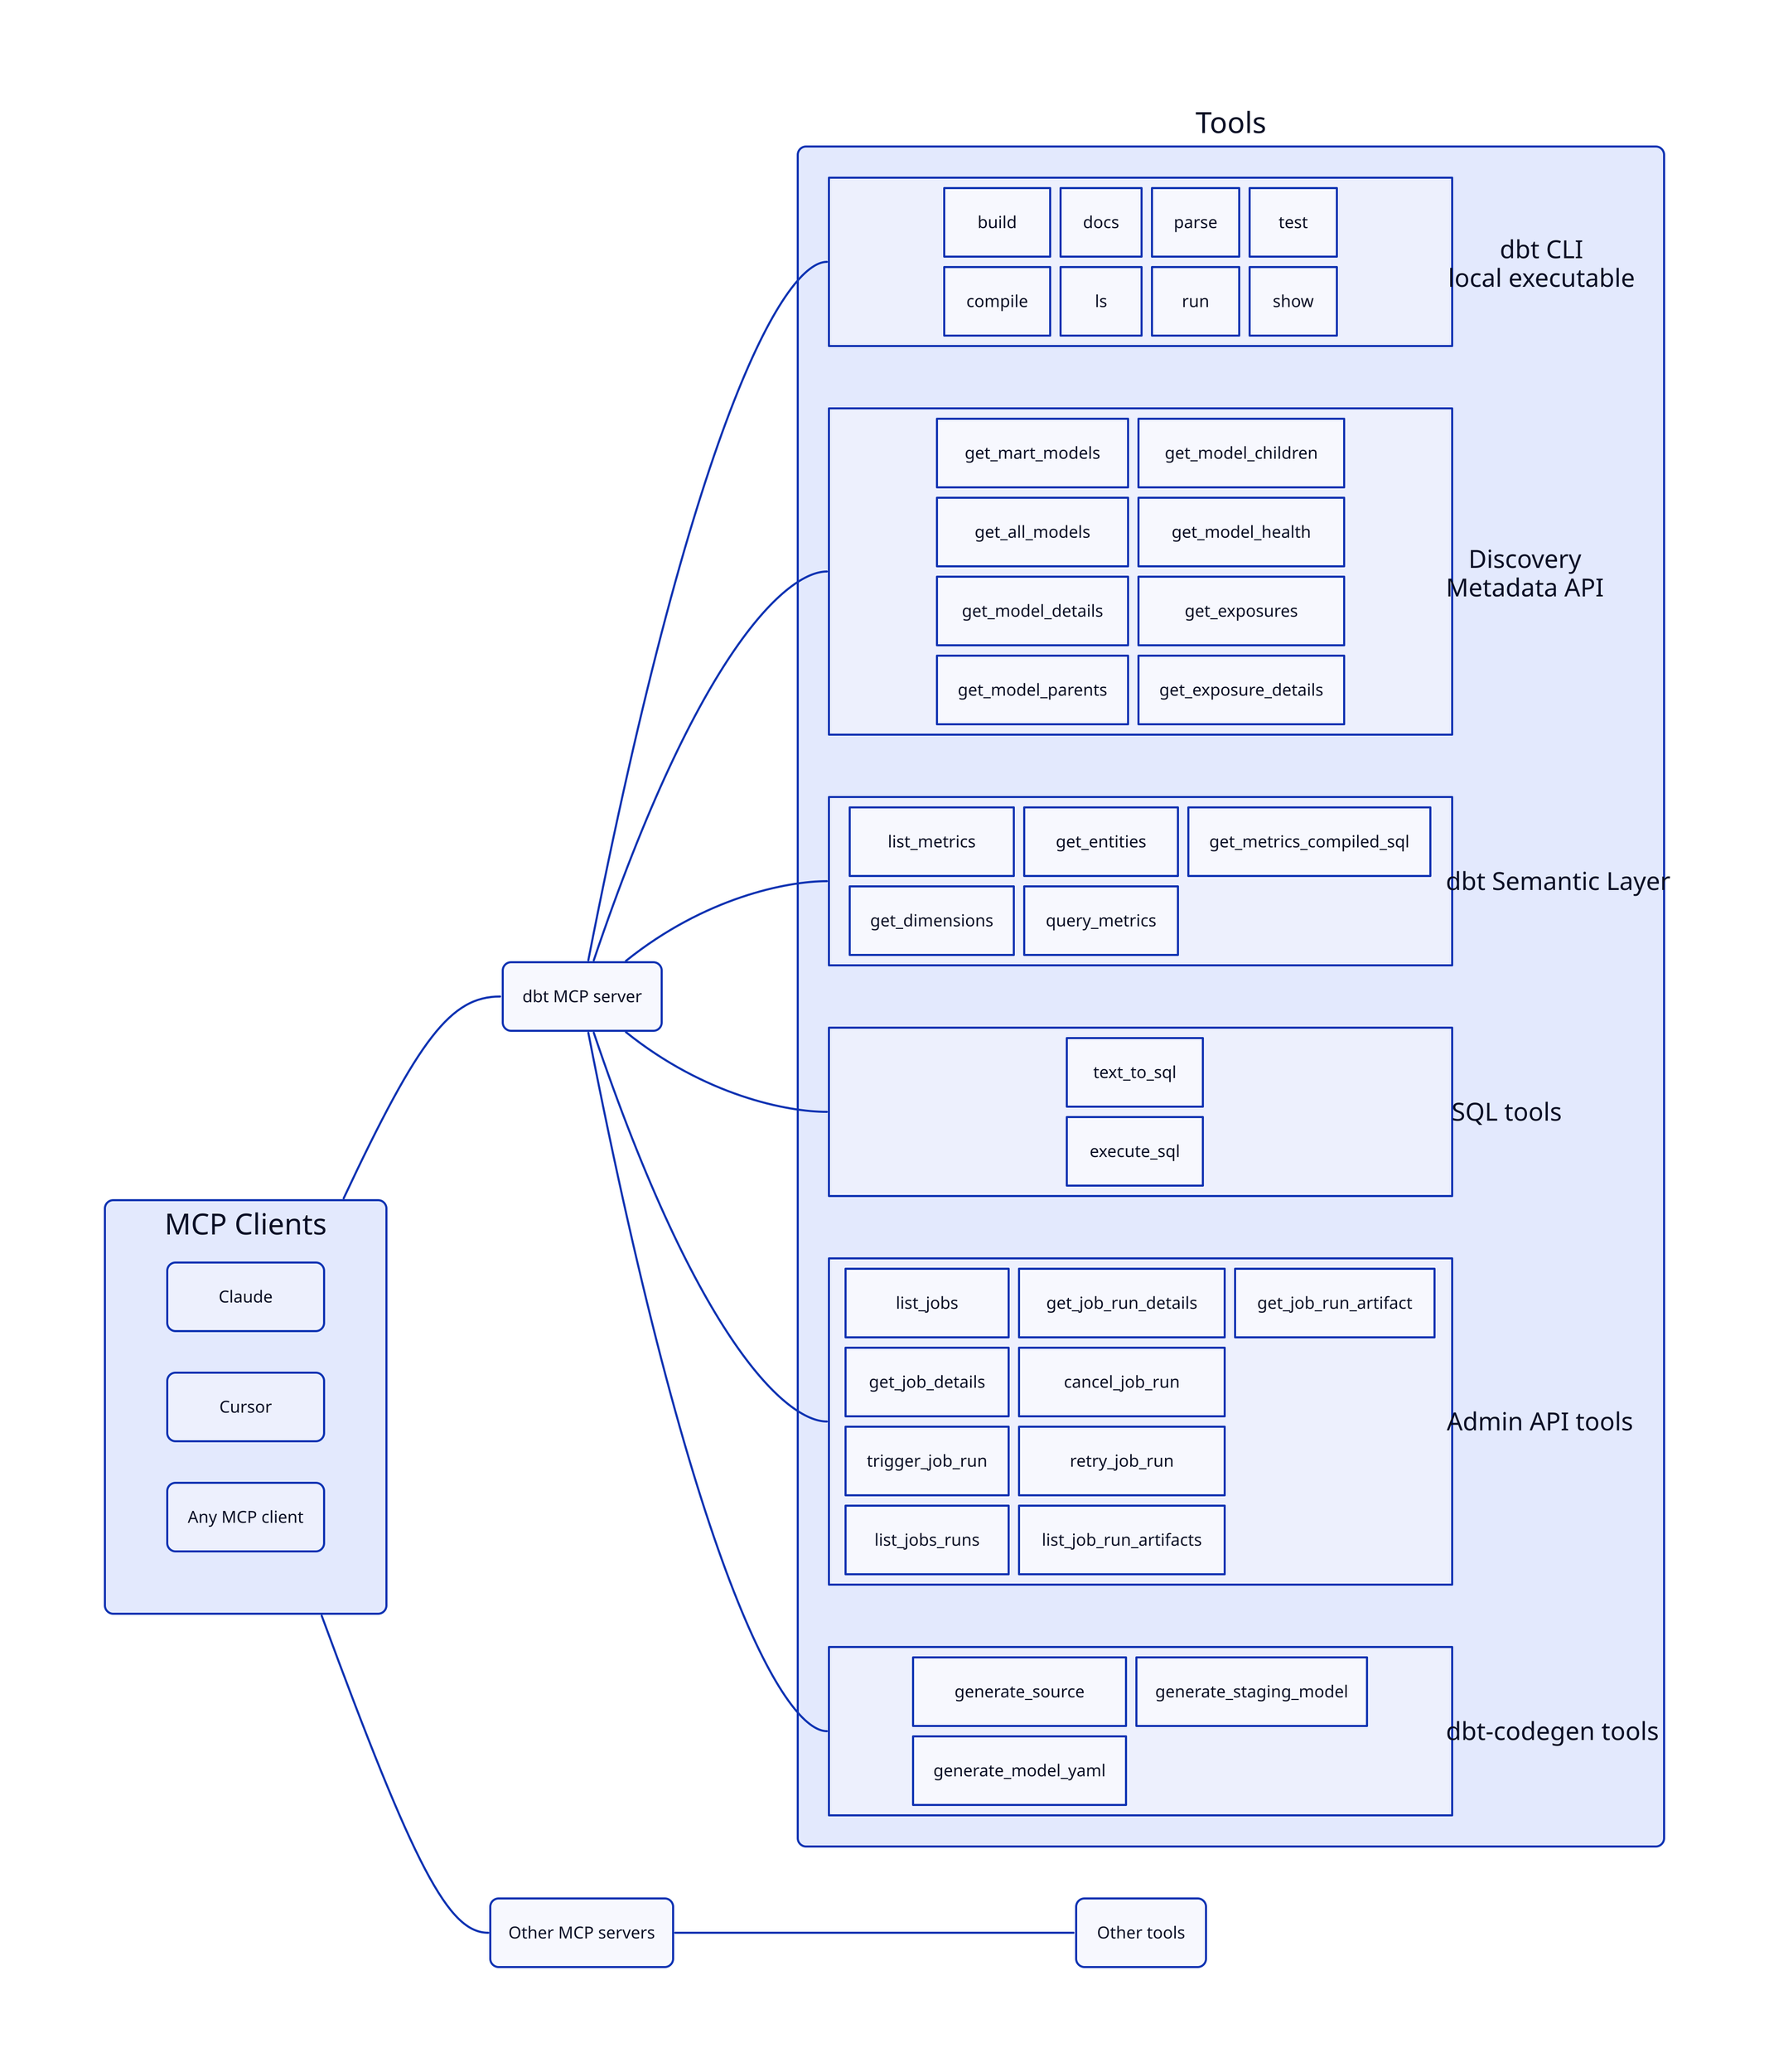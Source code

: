 vars: {
  d2-config: {
    layout-engine: elk
  }
}

direction: right
*.style.border-radius: 8

classes: {
  container: {
    grid-columns: 2
    grid-rows: 2
    grid-gap: 10
    width: 600
    *.style.border-radius: 8
  }

  big-container: {
    grid-columns: 2
    grid-rows: 4
    grid-gap: 10
    width: 600
    *.style.border-radius: 8
  }
}

mcp: dbt MCP server

tools: Tools {
  cli: dbt CLI\nlocal executable {
    label.near: outside-right-center
    class: container
    build
    compile
    docs
    ls
    parse
    run
    test
    show
  }

  discovery: Discovery\nMetadata API {
    label.near: outside-right-center
    class: big-container
    get_mart_models
    get_all_models
    get_model_details
    get_model_parents
    get_model_children
    get_model_health
    get_exposures
    get_exposure_details
  }

  sl: dbt Semantic Layer {
    label.near: outside-right-center
    class: container
    list_metrics
    get_dimensions
    get_entities
    query_metrics
    get_metrics_compiled_sql
  }

  sql: SQL tools {
    label.near: outside-right-center
    class: container
    text_to_sql
    execute_sql
  }

  admin: Admin API tools {
    label.near: outside-right-center
    class: big-container
    list_jobs
    get_job_details
    trigger_job_run
    list_jobs_runs
    get_job_run_details
    cancel_job_run
    retry_job_run
    list_job_run_artifacts
    get_job_run_artifact
  }

  codegen: dbt-codegen tools {
    label.near: outside-right-center
    class: container
    generate_source
    generate_model_yaml
    generate_staging_model
  }
}

mcp -- tools.*

clients: MCP Clients {
  grid-columns: 1
  *.style.border-radius: 8
  Claude
  Cursor
  mcp_clients: Any MCP client
}

other_mcp: Other MCP servers
other_tools: Other tools

clients -- mcp
clients -- other_mcp
other_mcp -- other_tools
